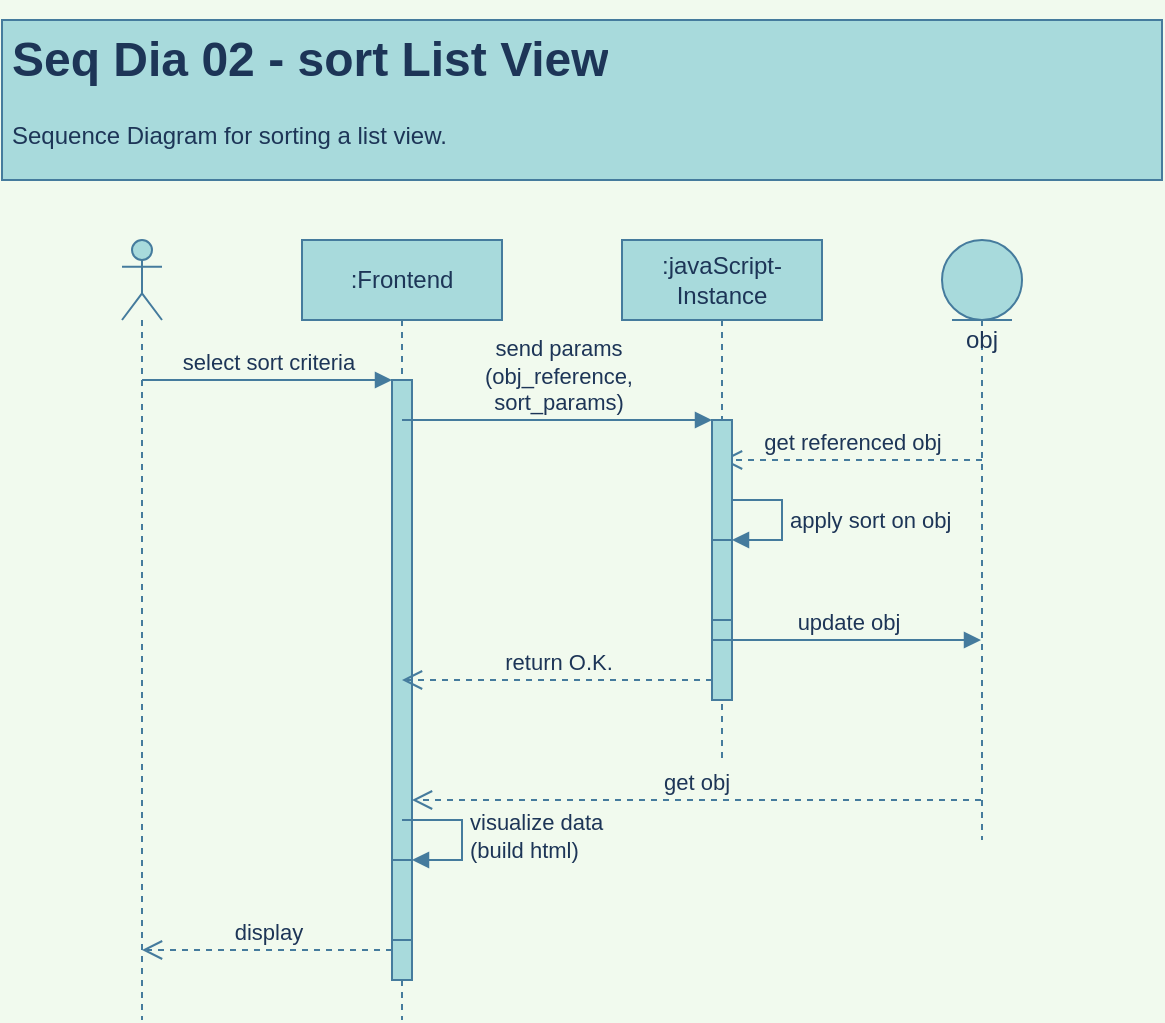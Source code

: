 <mxfile version="20.5.1" type="github">
  <diagram id="kgpKYQtTHZ0yAKxKKP6v" name="Page-1">
    <mxGraphModel dx="1153" dy="608" grid="1" gridSize="10" guides="1" tooltips="1" connect="1" arrows="1" fold="1" page="1" pageScale="1" pageWidth="600" pageHeight="600" background="#F1FAEE" math="0" shadow="0">
      <root>
        <mxCell id="0" />
        <mxCell id="1" parent="0" />
        <mxCell id="S0MOQmoFcQqnZMxCYKN2-1" value="&lt;h1&gt;Seq Dia 02 - sort List View&lt;/h1&gt;&lt;p&gt;Sequence Diagram for sorting a list view.&amp;nbsp;&lt;/p&gt;" style="text;html=1;spacing=5;spacingTop=-20;whiteSpace=wrap;overflow=hidden;rounded=0;fillColor=#A8DADC;strokeColor=#457B9D;fontColor=#1D3557;" vertex="1" parent="1">
          <mxGeometry x="10" y="10" width="580" height="80" as="geometry" />
        </mxCell>
        <mxCell id="S0MOQmoFcQqnZMxCYKN2-2" value="" style="shape=umlLifeline;participant=umlActor;perimeter=lifelinePerimeter;whiteSpace=wrap;html=1;container=1;collapsible=0;recursiveResize=0;verticalAlign=top;spacingTop=36;outlineConnect=0;fillColor=#A8DADC;strokeColor=#457B9D;fontColor=#1D3557;" vertex="1" parent="1">
          <mxGeometry x="70" y="120" width="20" height="390" as="geometry" />
        </mxCell>
        <mxCell id="S0MOQmoFcQqnZMxCYKN2-3" value=":Frontend" style="shape=umlLifeline;perimeter=lifelinePerimeter;whiteSpace=wrap;html=1;container=1;collapsible=0;recursiveResize=0;outlineConnect=0;fillColor=#A8DADC;strokeColor=#457B9D;fontColor=#1D3557;" vertex="1" parent="1">
          <mxGeometry x="160" y="120" width="100" height="390" as="geometry" />
        </mxCell>
        <mxCell id="S0MOQmoFcQqnZMxCYKN2-4" value="" style="html=1;points=[];perimeter=orthogonalPerimeter;fillColor=#A8DADC;strokeColor=#457B9D;fontColor=#1D3557;" vertex="1" parent="S0MOQmoFcQqnZMxCYKN2-3">
          <mxGeometry x="45" y="70" width="10" height="300" as="geometry" />
        </mxCell>
        <mxCell id="S0MOQmoFcQqnZMxCYKN2-19" value="get obj" style="html=1;verticalAlign=bottom;endArrow=open;dashed=1;endSize=8;rounded=0;labelBackgroundColor=#F1FAEE;strokeColor=#457B9D;fontColor=#1D3557;" edge="1" parent="S0MOQmoFcQqnZMxCYKN2-3" source="S0MOQmoFcQqnZMxCYKN2-9">
          <mxGeometry relative="1" as="geometry">
            <mxPoint x="135" y="280" as="sourcePoint" />
            <mxPoint x="55" y="280" as="targetPoint" />
          </mxGeometry>
        </mxCell>
        <mxCell id="S0MOQmoFcQqnZMxCYKN2-21" value="" style="html=1;points=[];perimeter=orthogonalPerimeter;fillColor=#A8DADC;strokeColor=#457B9D;fontColor=#1D3557;" vertex="1" parent="S0MOQmoFcQqnZMxCYKN2-3">
          <mxGeometry x="45" y="310" width="10" height="40" as="geometry" />
        </mxCell>
        <mxCell id="S0MOQmoFcQqnZMxCYKN2-22" value="visualize data&lt;br&gt;(build html)" style="edgeStyle=orthogonalEdgeStyle;html=1;align=left;spacingLeft=2;endArrow=block;rounded=0;entryX=1;entryY=0;labelBackgroundColor=#F1FAEE;strokeColor=#457B9D;fontColor=#1D3557;" edge="1" target="S0MOQmoFcQqnZMxCYKN2-21" parent="S0MOQmoFcQqnZMxCYKN2-3">
          <mxGeometry relative="1" as="geometry">
            <mxPoint x="50" y="290" as="sourcePoint" />
            <Array as="points">
              <mxPoint x="80" y="290" />
            </Array>
          </mxGeometry>
        </mxCell>
        <mxCell id="S0MOQmoFcQqnZMxCYKN2-5" value="select sort criteria" style="html=1;verticalAlign=bottom;endArrow=block;entryX=0;entryY=0;rounded=0;labelBackgroundColor=#F1FAEE;strokeColor=#457B9D;fontColor=#1D3557;" edge="1" target="S0MOQmoFcQqnZMxCYKN2-4" parent="1" source="S0MOQmoFcQqnZMxCYKN2-2">
          <mxGeometry relative="1" as="geometry">
            <mxPoint x="130" y="190" as="sourcePoint" />
          </mxGeometry>
        </mxCell>
        <mxCell id="S0MOQmoFcQqnZMxCYKN2-6" value="display" style="html=1;verticalAlign=bottom;endArrow=open;dashed=1;endSize=8;exitX=0;exitY=0.95;rounded=0;labelBackgroundColor=#F1FAEE;strokeColor=#457B9D;fontColor=#1D3557;" edge="1" source="S0MOQmoFcQqnZMxCYKN2-4" parent="1" target="S0MOQmoFcQqnZMxCYKN2-2">
          <mxGeometry relative="1" as="geometry">
            <mxPoint x="130" y="266" as="targetPoint" />
          </mxGeometry>
        </mxCell>
        <mxCell id="S0MOQmoFcQqnZMxCYKN2-9" value="obj" style="shape=umlLifeline;participant=umlEntity;perimeter=lifelinePerimeter;whiteSpace=wrap;html=1;container=1;collapsible=0;recursiveResize=0;verticalAlign=top;spacingTop=36;outlineConnect=0;fillColor=#A8DADC;strokeColor=#457B9D;fontColor=#1D3557;" vertex="1" parent="1">
          <mxGeometry x="480" y="120" width="40" height="300" as="geometry" />
        </mxCell>
        <mxCell id="S0MOQmoFcQqnZMxCYKN2-15" value="get referenced obj" style="html=1;verticalAlign=bottom;endArrow=open;dashed=1;endSize=8;rounded=0;labelBackgroundColor=#F1FAEE;strokeColor=#457B9D;fontColor=#1D3557;" edge="1" parent="S0MOQmoFcQqnZMxCYKN2-9" target="S0MOQmoFcQqnZMxCYKN2-10">
          <mxGeometry relative="1" as="geometry">
            <mxPoint x="20" y="110" as="sourcePoint" />
            <mxPoint x="-60" y="110" as="targetPoint" />
          </mxGeometry>
        </mxCell>
        <mxCell id="S0MOQmoFcQqnZMxCYKN2-10" value=":javaScript-Instance" style="shape=umlLifeline;perimeter=lifelinePerimeter;whiteSpace=wrap;html=1;container=1;collapsible=0;recursiveResize=0;outlineConnect=0;fillColor=#A8DADC;strokeColor=#457B9D;fontColor=#1D3557;" vertex="1" parent="1">
          <mxGeometry x="320" y="120" width="100" height="260" as="geometry" />
        </mxCell>
        <mxCell id="S0MOQmoFcQqnZMxCYKN2-11" value="" style="html=1;points=[];perimeter=orthogonalPerimeter;fillColor=#A8DADC;strokeColor=#457B9D;fontColor=#1D3557;" vertex="1" parent="S0MOQmoFcQqnZMxCYKN2-10">
          <mxGeometry x="45" y="90" width="10" height="140" as="geometry" />
        </mxCell>
        <mxCell id="S0MOQmoFcQqnZMxCYKN2-16" value="" style="html=1;points=[];perimeter=orthogonalPerimeter;fillColor=#A8DADC;strokeColor=#457B9D;fontColor=#1D3557;" vertex="1" parent="S0MOQmoFcQqnZMxCYKN2-10">
          <mxGeometry x="45" y="150" width="10" height="40" as="geometry" />
        </mxCell>
        <mxCell id="S0MOQmoFcQqnZMxCYKN2-17" value="apply sort on obj" style="edgeStyle=orthogonalEdgeStyle;html=1;align=left;spacingLeft=2;endArrow=block;rounded=0;entryX=1;entryY=0;labelBackgroundColor=#F1FAEE;strokeColor=#457B9D;fontColor=#1D3557;" edge="1" target="S0MOQmoFcQqnZMxCYKN2-16" parent="S0MOQmoFcQqnZMxCYKN2-10">
          <mxGeometry relative="1" as="geometry">
            <mxPoint x="55" y="130" as="sourcePoint" />
            <Array as="points">
              <mxPoint x="80" y="130" />
            </Array>
          </mxGeometry>
        </mxCell>
        <mxCell id="S0MOQmoFcQqnZMxCYKN2-18" value="update obj" style="html=1;verticalAlign=bottom;endArrow=block;rounded=0;labelBackgroundColor=#F1FAEE;strokeColor=#457B9D;fontColor=#1D3557;" edge="1" parent="S0MOQmoFcQqnZMxCYKN2-10" target="S0MOQmoFcQqnZMxCYKN2-9">
          <mxGeometry width="80" relative="1" as="geometry">
            <mxPoint x="45" y="200" as="sourcePoint" />
            <mxPoint x="125" y="200" as="targetPoint" />
          </mxGeometry>
        </mxCell>
        <mxCell id="S0MOQmoFcQqnZMxCYKN2-20" value="return O.K." style="html=1;verticalAlign=bottom;endArrow=open;dashed=1;endSize=8;rounded=0;labelBackgroundColor=#F1FAEE;strokeColor=#457B9D;fontColor=#1D3557;" edge="1" parent="S0MOQmoFcQqnZMxCYKN2-10">
          <mxGeometry relative="1" as="geometry">
            <mxPoint x="45" y="220" as="sourcePoint" />
            <mxPoint x="-110" y="220" as="targetPoint" />
          </mxGeometry>
        </mxCell>
        <mxCell id="S0MOQmoFcQqnZMxCYKN2-12" value="send params&lt;br&gt;(obj_reference, &lt;br&gt;sort_params)" style="html=1;verticalAlign=bottom;endArrow=block;entryX=0;entryY=0;rounded=0;labelBackgroundColor=#F1FAEE;strokeColor=#457B9D;fontColor=#1D3557;" edge="1" target="S0MOQmoFcQqnZMxCYKN2-11" parent="1" source="S0MOQmoFcQqnZMxCYKN2-3">
          <mxGeometry relative="1" as="geometry">
            <mxPoint x="290" y="210" as="sourcePoint" />
          </mxGeometry>
        </mxCell>
      </root>
    </mxGraphModel>
  </diagram>
</mxfile>
